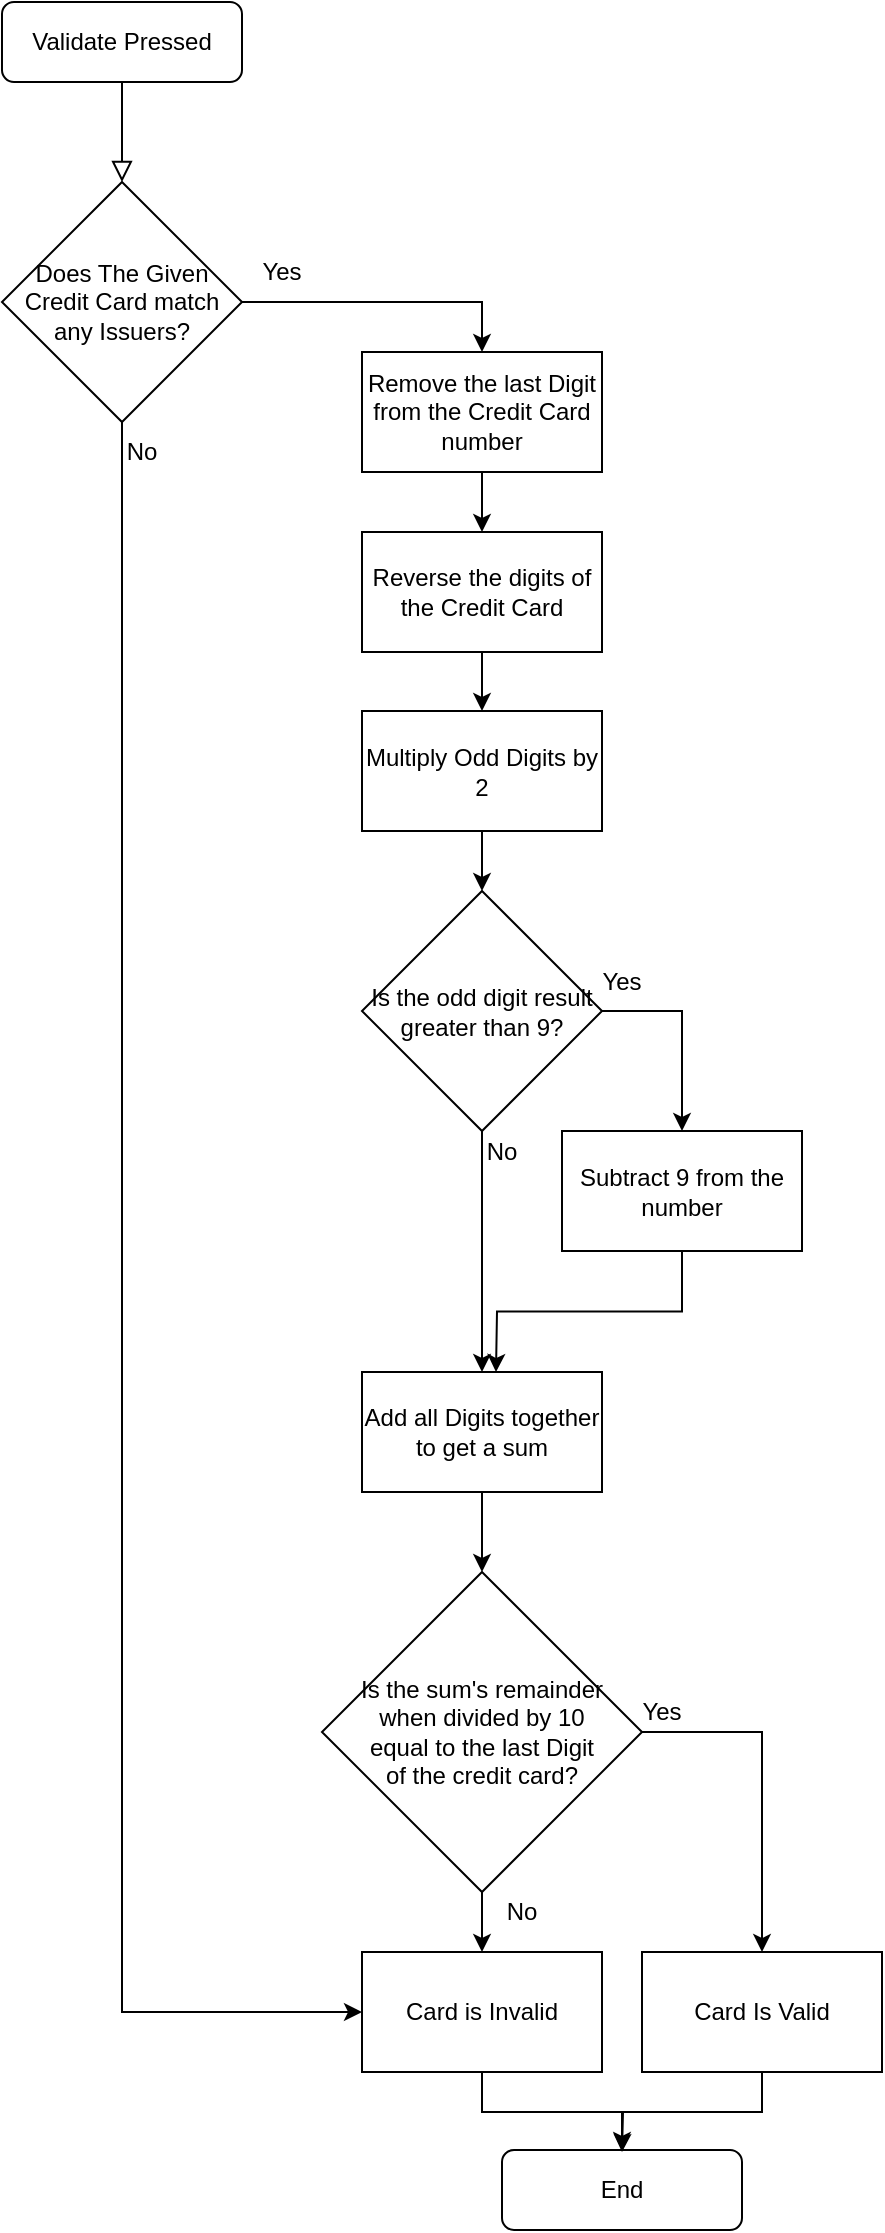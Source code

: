 <mxfile version="12.5.8" type="device"><diagram id="C5RBs43oDa-KdzZeNtuy" name="Page-1"><mxGraphModel dx="2249" dy="745" grid="1" gridSize="10" guides="1" tooltips="1" connect="1" arrows="1" fold="1" page="1" pageScale="1" pageWidth="827" pageHeight="1169" math="0" shadow="0"><root><mxCell id="WIyWlLk6GJQsqaUBKTNV-0"/><mxCell id="WIyWlLk6GJQsqaUBKTNV-1" parent="WIyWlLk6GJQsqaUBKTNV-0"/><mxCell id="WIyWlLk6GJQsqaUBKTNV-2" value="" style="rounded=0;html=1;jettySize=auto;orthogonalLoop=1;fontSize=11;endArrow=block;endFill=0;endSize=8;strokeWidth=1;shadow=0;labelBackgroundColor=none;edgeStyle=orthogonalEdgeStyle;" parent="WIyWlLk6GJQsqaUBKTNV-1" source="WIyWlLk6GJQsqaUBKTNV-3" edge="1"><mxGeometry relative="1" as="geometry"><mxPoint x="-20" y="185" as="targetPoint"/></mxGeometry></mxCell><mxCell id="WIyWlLk6GJQsqaUBKTNV-3" value="Validate Pressed" style="rounded=1;whiteSpace=wrap;html=1;fontSize=12;glass=0;strokeWidth=1;shadow=0;" parent="WIyWlLk6GJQsqaUBKTNV-1" vertex="1"><mxGeometry x="-80" y="95" width="120" height="40" as="geometry"/></mxCell><mxCell id="OfBg4T8HUsWolZ8HknKy-5" style="edgeStyle=orthogonalEdgeStyle;rounded=0;orthogonalLoop=1;jettySize=auto;html=1;exitX=1;exitY=0.5;exitDx=0;exitDy=0;entryX=0.5;entryY=0;entryDx=0;entryDy=0;" edge="1" parent="WIyWlLk6GJQsqaUBKTNV-1" source="OfBg4T8HUsWolZ8HknKy-4" target="OfBg4T8HUsWolZ8HknKy-16"><mxGeometry relative="1" as="geometry"><mxPoint x="110" y="245" as="targetPoint"/></mxGeometry></mxCell><mxCell id="OfBg4T8HUsWolZ8HknKy-30" style="edgeStyle=orthogonalEdgeStyle;rounded=0;orthogonalLoop=1;jettySize=auto;html=1;exitX=0.5;exitY=1;exitDx=0;exitDy=0;entryX=0;entryY=0.5;entryDx=0;entryDy=0;" edge="1" parent="WIyWlLk6GJQsqaUBKTNV-1" source="OfBg4T8HUsWolZ8HknKy-4" target="OfBg4T8HUsWolZ8HknKy-28"><mxGeometry relative="1" as="geometry"/></mxCell><mxCell id="OfBg4T8HUsWolZ8HknKy-4" value="Does The Given Credit Card match any Issuers?" style="rhombus;whiteSpace=wrap;html=1;" vertex="1" parent="WIyWlLk6GJQsqaUBKTNV-1"><mxGeometry x="-80" y="185" width="120" height="120" as="geometry"/></mxCell><mxCell id="OfBg4T8HUsWolZ8HknKy-6" value="End" style="rounded=1;whiteSpace=wrap;html=1;fontSize=12;glass=0;strokeWidth=1;shadow=0;" vertex="1" parent="WIyWlLk6GJQsqaUBKTNV-1"><mxGeometry x="170" y="1169" width="120" height="40" as="geometry"/></mxCell><mxCell id="OfBg4T8HUsWolZ8HknKy-8" value="Yes" style="text;html=1;strokeColor=none;fillColor=none;align=center;verticalAlign=middle;whiteSpace=wrap;rounded=0;" vertex="1" parent="WIyWlLk6GJQsqaUBKTNV-1"><mxGeometry x="40" y="220" width="40" height="20" as="geometry"/></mxCell><mxCell id="OfBg4T8HUsWolZ8HknKy-9" value="No" style="text;html=1;strokeColor=none;fillColor=none;align=center;verticalAlign=middle;whiteSpace=wrap;rounded=0;" vertex="1" parent="WIyWlLk6GJQsqaUBKTNV-1"><mxGeometry x="-30" y="310" width="40" height="20" as="geometry"/></mxCell><mxCell id="OfBg4T8HUsWolZ8HknKy-15" style="edgeStyle=orthogonalEdgeStyle;rounded=0;orthogonalLoop=1;jettySize=auto;html=1;exitX=0.5;exitY=1;exitDx=0;exitDy=0;entryX=0.5;entryY=0;entryDx=0;entryDy=0;" edge="1" parent="WIyWlLk6GJQsqaUBKTNV-1" source="OfBg4T8HUsWolZ8HknKy-10" target="OfBg4T8HUsWolZ8HknKy-12"><mxGeometry relative="1" as="geometry"/></mxCell><mxCell id="OfBg4T8HUsWolZ8HknKy-10" value="Multiply Odd Digits by 2" style="rounded=0;whiteSpace=wrap;html=1;" vertex="1" parent="WIyWlLk6GJQsqaUBKTNV-1"><mxGeometry x="100" y="449.5" width="120" height="60" as="geometry"/></mxCell><mxCell id="OfBg4T8HUsWolZ8HknKy-13" style="edgeStyle=orthogonalEdgeStyle;rounded=0;orthogonalLoop=1;jettySize=auto;html=1;exitX=1;exitY=0.5;exitDx=0;exitDy=0;" edge="1" parent="WIyWlLk6GJQsqaUBKTNV-1" source="OfBg4T8HUsWolZ8HknKy-12"><mxGeometry relative="1" as="geometry"><mxPoint x="260" y="659.5" as="targetPoint"/><Array as="points"><mxPoint x="250" y="599.5"/><mxPoint x="250" y="599.5"/></Array></mxGeometry></mxCell><mxCell id="OfBg4T8HUsWolZ8HknKy-20" style="edgeStyle=orthogonalEdgeStyle;rounded=0;orthogonalLoop=1;jettySize=auto;html=1;exitX=0.5;exitY=1;exitDx=0;exitDy=0;entryX=0.5;entryY=0;entryDx=0;entryDy=0;" edge="1" parent="WIyWlLk6GJQsqaUBKTNV-1" source="OfBg4T8HUsWolZ8HknKy-12" target="OfBg4T8HUsWolZ8HknKy-21"><mxGeometry relative="1" as="geometry"><mxPoint x="160" y="720" as="targetPoint"/></mxGeometry></mxCell><mxCell id="OfBg4T8HUsWolZ8HknKy-12" value="Is the odd digit result greater than 9?" style="rhombus;whiteSpace=wrap;html=1;" vertex="1" parent="WIyWlLk6GJQsqaUBKTNV-1"><mxGeometry x="100" y="539.5" width="120" height="120" as="geometry"/></mxCell><mxCell id="OfBg4T8HUsWolZ8HknKy-23" style="edgeStyle=orthogonalEdgeStyle;rounded=0;orthogonalLoop=1;jettySize=auto;html=1;exitX=0.5;exitY=1;exitDx=0;exitDy=0;" edge="1" parent="WIyWlLk6GJQsqaUBKTNV-1" source="OfBg4T8HUsWolZ8HknKy-14"><mxGeometry relative="1" as="geometry"><mxPoint x="167" y="780" as="targetPoint"/></mxGeometry></mxCell><mxCell id="OfBg4T8HUsWolZ8HknKy-14" value="Subtract 9 from the number" style="rounded=0;whiteSpace=wrap;html=1;" vertex="1" parent="WIyWlLk6GJQsqaUBKTNV-1"><mxGeometry x="200" y="659.5" width="120" height="60" as="geometry"/></mxCell><mxCell id="OfBg4T8HUsWolZ8HknKy-18" style="edgeStyle=orthogonalEdgeStyle;rounded=0;orthogonalLoop=1;jettySize=auto;html=1;exitX=0.5;exitY=1;exitDx=0;exitDy=0;entryX=0.5;entryY=0;entryDx=0;entryDy=0;" edge="1" parent="WIyWlLk6GJQsqaUBKTNV-1" source="OfBg4T8HUsWolZ8HknKy-16" target="OfBg4T8HUsWolZ8HknKy-17"><mxGeometry relative="1" as="geometry"/></mxCell><mxCell id="OfBg4T8HUsWolZ8HknKy-16" value="Remove the last Digit from the Credit Card number" style="rounded=0;whiteSpace=wrap;html=1;" vertex="1" parent="WIyWlLk6GJQsqaUBKTNV-1"><mxGeometry x="100" y="270" width="120" height="60" as="geometry"/></mxCell><mxCell id="OfBg4T8HUsWolZ8HknKy-19" style="edgeStyle=orthogonalEdgeStyle;rounded=0;orthogonalLoop=1;jettySize=auto;html=1;exitX=0.5;exitY=1;exitDx=0;exitDy=0;entryX=0.5;entryY=0;entryDx=0;entryDy=0;" edge="1" parent="WIyWlLk6GJQsqaUBKTNV-1" source="OfBg4T8HUsWolZ8HknKy-17" target="OfBg4T8HUsWolZ8HknKy-10"><mxGeometry relative="1" as="geometry"/></mxCell><mxCell id="OfBg4T8HUsWolZ8HknKy-17" value="Reverse the digits of the Credit Card" style="rounded=0;whiteSpace=wrap;html=1;" vertex="1" parent="WIyWlLk6GJQsqaUBKTNV-1"><mxGeometry x="100" y="360" width="120" height="60" as="geometry"/></mxCell><mxCell id="OfBg4T8HUsWolZ8HknKy-25" style="edgeStyle=orthogonalEdgeStyle;rounded=0;orthogonalLoop=1;jettySize=auto;html=1;exitX=0.5;exitY=1;exitDx=0;exitDy=0;entryX=0.5;entryY=0;entryDx=0;entryDy=0;" edge="1" parent="WIyWlLk6GJQsqaUBKTNV-1" source="OfBg4T8HUsWolZ8HknKy-21" target="OfBg4T8HUsWolZ8HknKy-24"><mxGeometry relative="1" as="geometry"/></mxCell><mxCell id="OfBg4T8HUsWolZ8HknKy-21" value="Add all Digits together to get a sum" style="rounded=0;whiteSpace=wrap;html=1;" vertex="1" parent="WIyWlLk6GJQsqaUBKTNV-1"><mxGeometry x="100" y="780" width="120" height="60" as="geometry"/></mxCell><mxCell id="OfBg4T8HUsWolZ8HknKy-26" style="edgeStyle=orthogonalEdgeStyle;rounded=0;orthogonalLoop=1;jettySize=auto;html=1;exitX=1;exitY=0.5;exitDx=0;exitDy=0;entryX=0.5;entryY=0;entryDx=0;entryDy=0;" edge="1" parent="WIyWlLk6GJQsqaUBKTNV-1" source="OfBg4T8HUsWolZ8HknKy-24" target="OfBg4T8HUsWolZ8HknKy-27"><mxGeometry relative="1" as="geometry"><mxPoint x="290" y="960" as="targetPoint"/></mxGeometry></mxCell><mxCell id="OfBg4T8HUsWolZ8HknKy-29" style="edgeStyle=orthogonalEdgeStyle;rounded=0;orthogonalLoop=1;jettySize=auto;html=1;exitX=0.5;exitY=1;exitDx=0;exitDy=0;entryX=0.5;entryY=0;entryDx=0;entryDy=0;" edge="1" parent="WIyWlLk6GJQsqaUBKTNV-1" source="OfBg4T8HUsWolZ8HknKy-24" target="OfBg4T8HUsWolZ8HknKy-28"><mxGeometry relative="1" as="geometry"/></mxCell><mxCell id="OfBg4T8HUsWolZ8HknKy-24" value="Is the sum's remainder &lt;br&gt;when divided by 10 &lt;br&gt;equal to the last Digit &lt;br&gt;of the credit card?" style="rhombus;whiteSpace=wrap;html=1;" vertex="1" parent="WIyWlLk6GJQsqaUBKTNV-1"><mxGeometry x="80" y="880" width="160" height="160" as="geometry"/></mxCell><mxCell id="OfBg4T8HUsWolZ8HknKy-38" style="edgeStyle=orthogonalEdgeStyle;rounded=0;orthogonalLoop=1;jettySize=auto;html=1;exitX=0.5;exitY=1;exitDx=0;exitDy=0;" edge="1" parent="WIyWlLk6GJQsqaUBKTNV-1" source="OfBg4T8HUsWolZ8HknKy-27"><mxGeometry relative="1" as="geometry"><mxPoint x="230" y="1170" as="targetPoint"/></mxGeometry></mxCell><mxCell id="OfBg4T8HUsWolZ8HknKy-27" value="Card Is Valid" style="rounded=0;whiteSpace=wrap;html=1;" vertex="1" parent="WIyWlLk6GJQsqaUBKTNV-1"><mxGeometry x="240" y="1070" width="120" height="60" as="geometry"/></mxCell><mxCell id="OfBg4T8HUsWolZ8HknKy-37" style="edgeStyle=orthogonalEdgeStyle;rounded=0;orthogonalLoop=1;jettySize=auto;html=1;exitX=0.5;exitY=1;exitDx=0;exitDy=0;entryX=0.5;entryY=0;entryDx=0;entryDy=0;" edge="1" parent="WIyWlLk6GJQsqaUBKTNV-1" source="OfBg4T8HUsWolZ8HknKy-28" target="OfBg4T8HUsWolZ8HknKy-6"><mxGeometry relative="1" as="geometry"/></mxCell><mxCell id="OfBg4T8HUsWolZ8HknKy-28" value="Card is Invalid" style="rounded=0;whiteSpace=wrap;html=1;" vertex="1" parent="WIyWlLk6GJQsqaUBKTNV-1"><mxGeometry x="100" y="1070" width="120" height="60" as="geometry"/></mxCell><mxCell id="OfBg4T8HUsWolZ8HknKy-31" value="Yes" style="text;html=1;strokeColor=none;fillColor=none;align=center;verticalAlign=middle;whiteSpace=wrap;rounded=0;" vertex="1" parent="WIyWlLk6GJQsqaUBKTNV-1"><mxGeometry x="210" y="574.5" width="40" height="20" as="geometry"/></mxCell><mxCell id="OfBg4T8HUsWolZ8HknKy-32" value="No" style="text;html=1;strokeColor=none;fillColor=none;align=center;verticalAlign=middle;whiteSpace=wrap;rounded=0;" vertex="1" parent="WIyWlLk6GJQsqaUBKTNV-1"><mxGeometry x="150" y="659.5" width="40" height="20" as="geometry"/></mxCell><mxCell id="OfBg4T8HUsWolZ8HknKy-33" value="Yes" style="text;html=1;strokeColor=none;fillColor=none;align=center;verticalAlign=middle;whiteSpace=wrap;rounded=0;" vertex="1" parent="WIyWlLk6GJQsqaUBKTNV-1"><mxGeometry x="230" y="940" width="40" height="20" as="geometry"/></mxCell><mxCell id="OfBg4T8HUsWolZ8HknKy-36" value="No" style="text;html=1;strokeColor=none;fillColor=none;align=center;verticalAlign=middle;whiteSpace=wrap;rounded=0;" vertex="1" parent="WIyWlLk6GJQsqaUBKTNV-1"><mxGeometry x="160" y="1040" width="40" height="20" as="geometry"/></mxCell></root></mxGraphModel></diagram></mxfile>